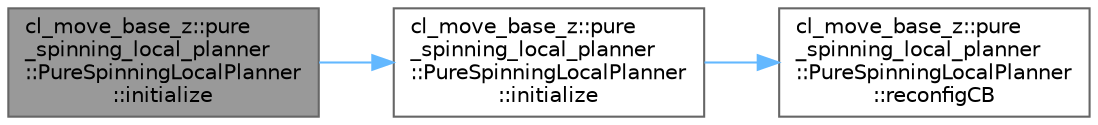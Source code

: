 digraph "cl_move_base_z::pure_spinning_local_planner::PureSpinningLocalPlanner::initialize"
{
 // LATEX_PDF_SIZE
  bgcolor="transparent";
  edge [fontname=Helvetica,fontsize=10,labelfontname=Helvetica,labelfontsize=10];
  node [fontname=Helvetica,fontsize=10,shape=box,height=0.2,width=0.4];
  rankdir="LR";
  Node1 [label="cl_move_base_z::pure\l_spinning_local_planner\l::PureSpinningLocalPlanner\l::initialize",height=0.2,width=0.4,color="gray40", fillcolor="grey60", style="filled", fontcolor="black",tooltip="Constructs the local planner."];
  Node1 -> Node2 [color="steelblue1",style="solid"];
  Node2 [label="cl_move_base_z::pure\l_spinning_local_planner\l::PureSpinningLocalPlanner\l::initialize",height=0.2,width=0.4,color="grey40", fillcolor="white", style="filled",URL="$classcl__move__base__z_1_1pure__spinning__local__planner_1_1PureSpinningLocalPlanner.html#a12fc5253f53f66e3e9735a72ebc9343f",tooltip=" "];
  Node2 -> Node3 [color="steelblue1",style="solid"];
  Node3 [label="cl_move_base_z::pure\l_spinning_local_planner\l::PureSpinningLocalPlanner\l::reconfigCB",height=0.2,width=0.4,color="grey40", fillcolor="white", style="filled",URL="$classcl__move__base__z_1_1pure__spinning__local__planner_1_1PureSpinningLocalPlanner.html#a0caa25064ba8af05092feaad53e602b9",tooltip=" "];
}
